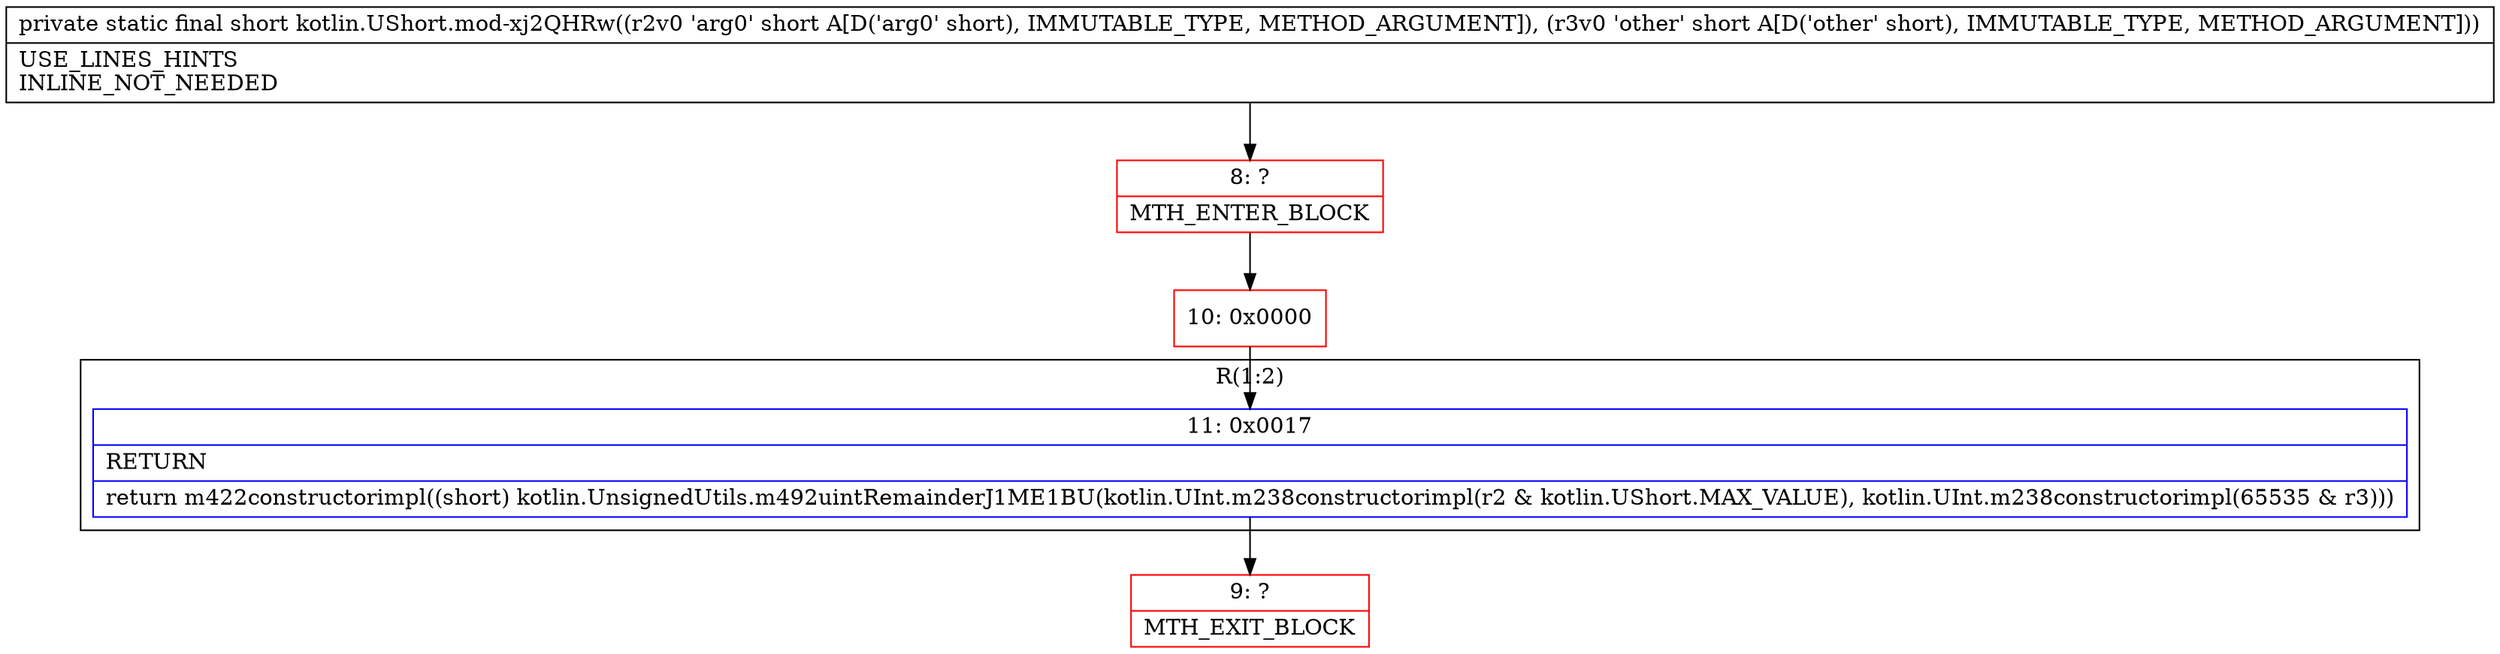 digraph "CFG forkotlin.UShort.mod\-xj2QHRw(SS)S" {
subgraph cluster_Region_370904866 {
label = "R(1:2)";
node [shape=record,color=blue];
Node_11 [shape=record,label="{11\:\ 0x0017|RETURN\l|return m422constructorimpl((short) kotlin.UnsignedUtils.m492uintRemainderJ1ME1BU(kotlin.UInt.m238constructorimpl(r2 & kotlin.UShort.MAX_VALUE), kotlin.UInt.m238constructorimpl(65535 & r3)))\l}"];
}
Node_8 [shape=record,color=red,label="{8\:\ ?|MTH_ENTER_BLOCK\l}"];
Node_10 [shape=record,color=red,label="{10\:\ 0x0000}"];
Node_9 [shape=record,color=red,label="{9\:\ ?|MTH_EXIT_BLOCK\l}"];
MethodNode[shape=record,label="{private static final short kotlin.UShort.mod\-xj2QHRw((r2v0 'arg0' short A[D('arg0' short), IMMUTABLE_TYPE, METHOD_ARGUMENT]), (r3v0 'other' short A[D('other' short), IMMUTABLE_TYPE, METHOD_ARGUMENT]))  | USE_LINES_HINTS\lINLINE_NOT_NEEDED\l}"];
MethodNode -> Node_8;Node_11 -> Node_9;
Node_8 -> Node_10;
Node_10 -> Node_11;
}


